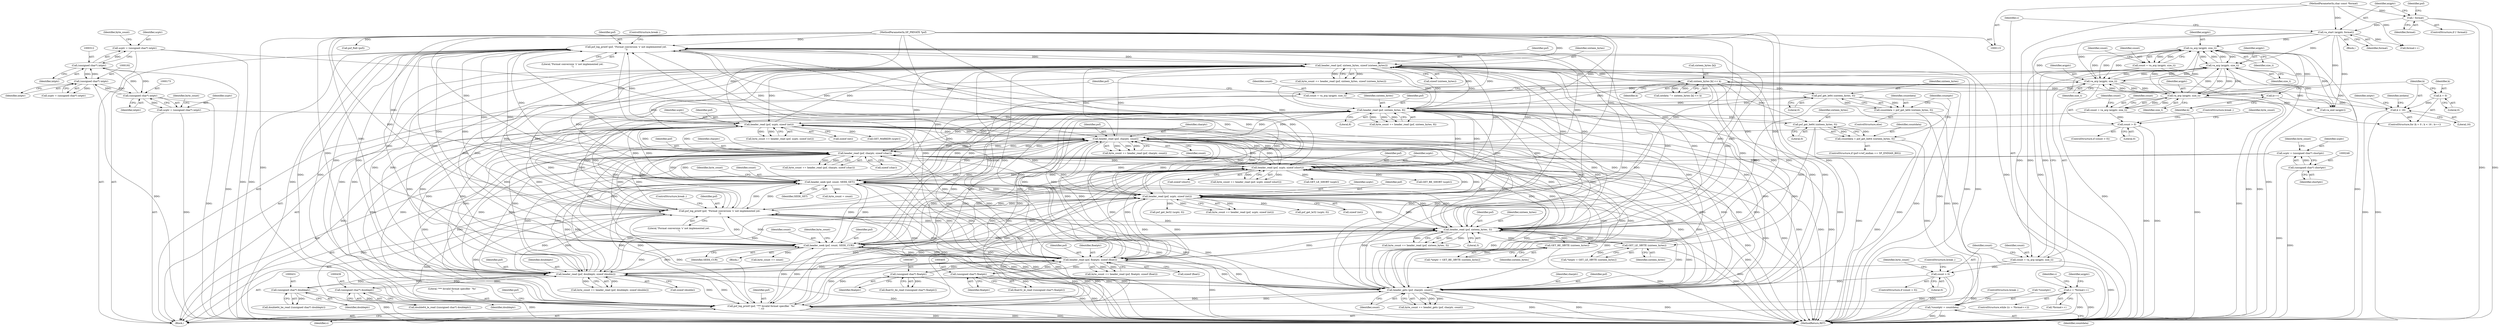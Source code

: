 digraph "0_libsndfile_708e996c87c5fae77b104ccfeb8f6db784c32074_16@pointer" {
"1000369" [label="(Call,*countptr = countdata)"];
"1000364" [label="(Call,countdata = psf_get_le64 (sixteen_bytes, 0))"];
"1000366" [label="(Call,psf_get_le64 (sixteen_bytes, 0))"];
"1000217" [label="(Call,sixteen_bytes [k] << k)"];
"1000196" [label="(Call,header_read (psf, sixteen_bytes, sizeof (sixteen_bytes)))"];
"1000177" [label="(Call,header_read (psf, ucptr, sizeof (int)))"];
"1000348" [label="(Call,header_read (psf, sixteen_bytes, 8))"];
"1000459" [label="(Call,header_read (psf, charptr, count))"];
"1000482" [label="(Call,psf_log_printf (psf, \"Format conversion 'z' not implemented yet.\n\"))"];
"1000492" [label="(Call,header_seek (psf, count, SEEK_SET))"];
"1000518" [label="(Call,psf_log_printf (psf, \"*** Invalid format specifier `%c'\n\", c))"];
"1000476" [label="(Call,header_gets (psf, charptr, count))"];
"1000415" [label="(Call,header_read (psf, doubleptr, sizeof (double)))"];
"1000381" [label="(Call,header_read (psf, floatptr, sizeof (float)))"];
"1000509" [label="(Call,header_seek (psf, count, SEEK_CUR))"];
"1000282" [label="(Call,header_read (psf, sixteen_bytes, 3))"];
"1000443" [label="(Call,psf_log_printf (psf, \"Format conversion 's' not implemented yet.\n\"))"];
"1000316" [label="(Call,header_read (psf, ucptr, sizeof (int)))"];
"1000252" [label="(Call,header_read (psf, ucptr, sizeof (short)))"];
"1000234" [label="(Call,header_read (psf, charptr, sizeof (char)))"];
"1000116" [label="(MethodParameterIn,SF_PRIVATE *psf)"];
"1000245" [label="(Call,ucptr = (unsigned char*) shortptr)"];
"1000247" [label="(Call,(unsigned char*) shortptr)"];
"1000309" [label="(Call,ucptr = (unsigned char*) intptr)"];
"1000311" [label="(Call,(unsigned char*) intptr)"];
"1000191" [label="(Call,(unsigned char*) intptr)"];
"1000172" [label="(Call,(unsigned char*) intptr)"];
"1000360" [label="(Call,psf_get_be64 (sixteen_bytes, 0))"];
"1000295" [label="(Call,GET_BE_3BYTE (sixteen_bytes))"];
"1000301" [label="(Call,GET_LE_3BYTE (sixteen_bytes))"];
"1000501" [label="(Call,count = va_arg (argptr, size_t))"];
"1000503" [label="(Call,va_arg (argptr, size_t))"];
"1000467" [label="(Call,va_arg (argptr, size_t))"];
"1000489" [label="(Call,va_arg (argptr, size_t))"];
"1000142" [label="(Call,va_start (argptr, format))"];
"1000137" [label="(Call,! format)"];
"1000117" [label="(MethodParameterIn,char const *format)"];
"1000450" [label="(Call,va_arg (argptr, size_t))"];
"1000396" [label="(Call,(unsigned char*) floatptr)"];
"1000404" [label="(Call,(unsigned char*) floatptr)"];
"1000438" [label="(Call,(unsigned char*) doubleptr)"];
"1000430" [label="(Call,(unsigned char*) doubleptr)"];
"1000471" [label="(Call,count > 0)"];
"1000465" [label="(Call,count = va_arg (argptr, size_t))"];
"1000146" [label="(Call,c = *format++)"];
"1000487" [label="(Call,count = va_arg (argptr, size_t))"];
"1000454" [label="(Call,count > 0)"];
"1000448" [label="(Call,count = va_arg (argptr, size_t))"];
"1000170" [label="(Call,ucptr = (unsigned char*) intptr)"];
"1000210" [label="(Call,k < 16)"];
"1000213" [label="(Call,k++)"];
"1000207" [label="(Call,k = 0)"];
"1000358" [label="(Call,countdata = psf_get_be64 (sixteen_bytes, 0))"];
"1000283" [label="(Identifier,psf)"];
"1000224" [label="(Identifier,intptr)"];
"1000465" [label="(Call,count = va_arg (argptr, size_t))"];
"1000177" [label="(Call,header_read (psf, ucptr, sizeof (int)))"];
"1000438" [label="(Call,(unsigned char*) doubleptr)"];
"1000359" [label="(Identifier,countdata)"];
"1000491" [label="(Identifier,size_t)"];
"1000443" [label="(Call,psf_log_printf (psf, \"Format conversion 's' not implemented yet.\n\"))"];
"1000137" [label="(Call,! format)"];
"1000507" [label="(Identifier,count)"];
"1000252" [label="(Call,header_read (psf, ucptr, sizeof (short)))"];
"1000367" [label="(Identifier,sixteen_bytes)"];
"1000118" [label="(Block,)"];
"1000416" [label="(Identifier,psf)"];
"1000463" [label="(ControlStructure,break ;)"];
"1000492" [label="(Call,header_seek (psf, count, SEEK_SET))"];
"1000406" [label="(Identifier,floatptr)"];
"1000458" [label="(Identifier,byte_count)"];
"1000484" [label="(Literal,\"Format conversion 'z' not implemented yet.\n\")"];
"1000503" [label="(Call,va_arg (argptr, size_t))"];
"1000417" [label="(Identifier,doubleptr)"];
"1000250" [label="(Call,byte_count += header_read (psf, ucptr, sizeof (short)))"];
"1000369" [label="(Call,*countptr = countdata)"];
"1000272" [label="(Call,GET_LE_SHORT (ucptr))"];
"1000510" [label="(Identifier,psf)"];
"1000364" [label="(Call,countdata = psf_get_le64 (sixteen_bytes, 0))"];
"1000472" [label="(Identifier,count)"];
"1000302" [label="(Identifier,sixteen_bytes)"];
"1000213" [label="(Call,k++)"];
"1000301" [label="(Call,GET_LE_3BYTE (sixteen_bytes))"];
"1000432" [label="(Identifier,doubleptr)"];
"1000473" [label="(Literal,0)"];
"1000519" [label="(Identifier,psf)"];
"1000371" [label="(Identifier,countptr)"];
"1000175" [label="(Call,byte_count += header_read (psf, ucptr, sizeof (int)))"];
"1000497" [label="(Identifier,byte_count)"];
"1000362" [label="(Literal,0)"];
"1000180" [label="(Call,sizeof (int))"];
"1000298" [label="(Call,*intptr = GET_LE_3BYTE (sixteen_bytes))"];
"1000450" [label="(Call,va_arg (argptr, size_t))"];
"1000456" [label="(Literal,0)"];
"1000470" [label="(ControlStructure,if (count > 0))"];
"1000172" [label="(Call,(unsigned char*) intptr)"];
"1000246" [label="(Identifier,ucptr)"];
"1000179" [label="(Identifier,ucptr)"];
"1000404" [label="(Call,(unsigned char*) floatptr)"];
"1000316" [label="(Call,header_read (psf, ucptr, sizeof (int)))"];
"1000185" [label="(Call,GET_MARKER (ucptr))"];
"1000199" [label="(Call,sizeof (sixteen_bytes))"];
"1000460" [label="(Identifier,psf)"];
"1000209" [label="(Literal,0)"];
"1000116" [label="(MethodParameterIn,SF_PRIVATE *psf)"];
"1000520" [label="(Literal,\"*** Invalid format specifier `%c'\n\")"];
"1000330" [label="(Call,psf_get_be32 (ucptr, 0))"];
"1000361" [label="(Identifier,sixteen_bytes)"];
"1000496" [label="(Call,byte_count = count)"];
"1000194" [label="(Call,byte_count += header_read (psf, sixteen_bytes, sizeof (sixteen_bytes)))"];
"1000366" [label="(Call,psf_get_le64 (sixteen_bytes, 0))"];
"1000524" [label="(Identifier,psf)"];
"1000480" [label="(ControlStructure,break ;)"];
"1000253" [label="(Identifier,psf)"];
"1000513" [label="(Call,byte_count += count)"];
"1000381" [label="(Call,header_read (psf, floatptr, sizeof (float)))"];
"1000212" [label="(Literal,16)"];
"1000429" [label="(Call,double64_be_read ((unsigned char*) doubleptr))"];
"1000198" [label="(Identifier,sixteen_bytes)"];
"1000140" [label="(Call,psf_ftell (psf))"];
"1000191" [label="(Call,(unsigned char*) intptr)"];
"1000505" [label="(Identifier,size_t)"];
"1000418" [label="(Call,sizeof (double))"];
"1000217" [label="(Call,sixteen_bytes [k] << k)"];
"1000485" [label="(ControlStructure,break ;)"];
"1000138" [label="(Identifier,format)"];
"1000415" [label="(Call,header_read (psf, doubleptr, sizeof (double)))"];
"1000144" [label="(Identifier,format)"];
"1000117" [label="(MethodParameterIn,char const *format)"];
"1000189" [label="(Call,ucptr = (unsigned char*) intptr)"];
"1000382" [label="(Identifier,psf)"];
"1000384" [label="(Call,sizeof (float))"];
"1000235" [label="(Identifier,psf)"];
"1000284" [label="(Identifier,sixteen_bytes)"];
"1000446" [label="(ControlStructure,break ;)"];
"1000245" [label="(Call,ucptr = (unsigned char*) shortptr)"];
"1000282" [label="(Call,header_read (psf, sixteen_bytes, 3))"];
"1000437" [label="(Call,double64_le_read ((unsigned char*) doubleptr))"];
"1000352" [label="(ControlStructure,if (psf->rwf_endian == SF_ENDIAN_BIG))"];
"1000148" [label="(Call,*format++)"];
"1000153" [label="(Identifier,c)"];
"1000350" [label="(Identifier,sixteen_bytes)"];
"1000232" [label="(Call,byte_count += header_read (psf, charptr, sizeof (char)))"];
"1000154" [label="(Block,)"];
"1000511" [label="(Identifier,count)"];
"1000396" [label="(Call,(unsigned char*) floatptr)"];
"1000448" [label="(Call,count = va_arg (argptr, size_t))"];
"1000216" [label="(Identifier,intdata)"];
"1000474" [label="(Call,byte_count += header_gets (psf, charptr, count))"];
"1000444" [label="(Identifier,psf)"];
"1000451" [label="(Identifier,argptr)"];
"1000379" [label="(Call,byte_count += header_read (psf, floatptr, sizeof (float)))"];
"1000459" [label="(Call,header_read (psf, charptr, count))"];
"1000493" [label="(Identifier,psf)"];
"1000143" [label="(Identifier,argptr)"];
"1000532" [label="(MethodReturn,RET)"];
"1000452" [label="(Identifier,size_t)"];
"1000440" [label="(Identifier,doubleptr)"];
"1000254" [label="(Identifier,ucptr)"];
"1000488" [label="(Identifier,count)"];
"1000455" [label="(Identifier,count)"];
"1000461" [label="(Identifier,charptr)"];
"1000476" [label="(Call,header_gets (psf, charptr, count))"];
"1000285" [label="(Literal,3)"];
"1000141" [label="(Identifier,psf)"];
"1000309" [label="(Call,ucptr = (unsigned char*) intptr)"];
"1000383" [label="(Identifier,floatptr)"];
"1000314" [label="(Call,byte_count += header_read (psf, ucptr, sizeof (int)))"];
"1000337" [label="(Call,psf_get_le32 (ucptr, 0))"];
"1000521" [label="(Identifier,c)"];
"1000292" [label="(Call,*intptr = GET_BE_3BYTE (sixteen_bytes))"];
"1000142" [label="(Call,va_start (argptr, format))"];
"1000266" [label="(Call,GET_BE_SHORT (ucptr))"];
"1000315" [label="(Identifier,byte_count)"];
"1000489" [label="(Call,va_arg (argptr, size_t))"];
"1000234" [label="(Call,header_read (psf, charptr, sizeof (char)))"];
"1000211" [label="(Identifier,k)"];
"1000197" [label="(Identifier,psf)"];
"1000475" [label="(Identifier,byte_count)"];
"1000468" [label="(Identifier,argptr)"];
"1000363" [label="(ControlStructure,else)"];
"1000318" [label="(Identifier,ucptr)"];
"1000176" [label="(Identifier,byte_count)"];
"1000478" [label="(Identifier,charptr)"];
"1000170" [label="(Call,ucptr = (unsigned char*) intptr)"];
"1000146" [label="(Call,c = *format++)"];
"1000351" [label="(Literal,8)"];
"1000494" [label="(Identifier,count)"];
"1000490" [label="(Identifier,argptr)"];
"1000483" [label="(Identifier,psf)"];
"1000518" [label="(Call,psf_log_printf (psf, \"*** Invalid format specifier `%c'\n\", c))"];
"1000196" [label="(Call,header_read (psf, sixteen_bytes, sizeof (sixteen_bytes)))"];
"1000346" [label="(Call,byte_count += header_read (psf, sixteen_bytes, 8))"];
"1000502" [label="(Identifier,count)"];
"1000349" [label="(Identifier,psf)"];
"1000479" [label="(Identifier,count)"];
"1000149" [label="(Call,format++)"];
"1000445" [label="(Literal,\"Format conversion 's' not implemented yet.\n\")"];
"1000365" [label="(Identifier,countdata)"];
"1000467" [label="(Call,va_arg (argptr, size_t))"];
"1000495" [label="(Identifier,SEEK_SET)"];
"1000147" [label="(Identifier,c)"];
"1000471" [label="(Call,count > 0)"];
"1000193" [label="(Identifier,intptr)"];
"1000449" [label="(Identifier,count)"];
"1000512" [label="(Identifier,SEEK_CUR)"];
"1000207" [label="(Call,k = 0)"];
"1000255" [label="(Call,sizeof (short))"];
"1000529" [label="(Identifier,argptr)"];
"1000477" [label="(Identifier,psf)"];
"1000280" [label="(Call,byte_count += header_read (psf, sixteen_bytes, 3))"];
"1000348" [label="(Call,header_read (psf, sixteen_bytes, 8))"];
"1000372" [label="(Identifier,countdata)"];
"1000454" [label="(Call,count > 0)"];
"1000218" [label="(Call,sixteen_bytes [k])"];
"1000313" [label="(Identifier,intptr)"];
"1000469" [label="(Identifier,size_t)"];
"1000210" [label="(Call,k < 16)"];
"1000368" [label="(Literal,0)"];
"1000509" [label="(Call,header_seek (psf, count, SEEK_CUR))"];
"1000295" [label="(Call,GET_BE_3BYTE (sixteen_bytes))"];
"1000296" [label="(Identifier,sixteen_bytes)"];
"1000247" [label="(Call,(unsigned char*) shortptr)"];
"1000174" [label="(Identifier,intptr)"];
"1000514" [label="(Identifier,byte_count)"];
"1000508" [label="(Block,)"];
"1000251" [label="(Identifier,byte_count)"];
"1000453" [label="(ControlStructure,if (count > 0))"];
"1000145" [label="(ControlStructure,while ((c = *format++)))"];
"1000171" [label="(Identifier,ucptr)"];
"1000311" [label="(Call,(unsigned char*) intptr)"];
"1000395" [label="(Call,float32_be_read ((unsigned char*) floatptr))"];
"1000214" [label="(Identifier,k)"];
"1000178" [label="(Identifier,psf)"];
"1000457" [label="(Call,byte_count += header_read (psf, charptr, count))"];
"1000236" [label="(Identifier,charptr)"];
"1000501" [label="(Call,count = va_arg (argptr, size_t))"];
"1000487" [label="(Call,count = va_arg (argptr, size_t))"];
"1000249" [label="(Identifier,shortptr)"];
"1000466" [label="(Identifier,count)"];
"1000370" [label="(Call,*countptr)"];
"1000413" [label="(Call,byte_count += header_read (psf, doubleptr, sizeof (double)))"];
"1000528" [label="(Call,va_end (argptr))"];
"1000358" [label="(Call,countdata = psf_get_be64 (sixteen_bytes, 0))"];
"1000221" [label="(Identifier,k)"];
"1000373" [label="(ControlStructure,break ;)"];
"1000215" [label="(Call,intdata ^= sixteen_bytes [k] << k)"];
"1000237" [label="(Call,sizeof (char))"];
"1000206" [label="(ControlStructure,for (k = 0 ; k < 16 ; k++))"];
"1000319" [label="(Call,sizeof (int))"];
"1000482" [label="(Call,psf_log_printf (psf, \"Format conversion 'z' not implemented yet.\n\"))"];
"1000430" [label="(Call,(unsigned char*) doubleptr)"];
"1000504" [label="(Identifier,argptr)"];
"1000398" [label="(Identifier,floatptr)"];
"1000360" [label="(Call,psf_get_be64 (sixteen_bytes, 0))"];
"1000317" [label="(Identifier,psf)"];
"1000208" [label="(Identifier,k)"];
"1000462" [label="(Identifier,count)"];
"1000403" [label="(Call,float32_le_read ((unsigned char*) floatptr))"];
"1000310" [label="(Identifier,ucptr)"];
"1000136" [label="(ControlStructure,if (! format))"];
"1000369" -> "1000154"  [label="AST: "];
"1000369" -> "1000372"  [label="CFG: "];
"1000370" -> "1000369"  [label="AST: "];
"1000372" -> "1000369"  [label="AST: "];
"1000373" -> "1000369"  [label="CFG: "];
"1000369" -> "1000532"  [label="DDG: "];
"1000369" -> "1000532"  [label="DDG: "];
"1000364" -> "1000369"  [label="DDG: "];
"1000358" -> "1000369"  [label="DDG: "];
"1000364" -> "1000363"  [label="AST: "];
"1000364" -> "1000366"  [label="CFG: "];
"1000365" -> "1000364"  [label="AST: "];
"1000366" -> "1000364"  [label="AST: "];
"1000371" -> "1000364"  [label="CFG: "];
"1000364" -> "1000532"  [label="DDG: "];
"1000366" -> "1000364"  [label="DDG: "];
"1000366" -> "1000364"  [label="DDG: "];
"1000366" -> "1000368"  [label="CFG: "];
"1000367" -> "1000366"  [label="AST: "];
"1000368" -> "1000366"  [label="AST: "];
"1000366" -> "1000532"  [label="DDG: "];
"1000366" -> "1000282"  [label="DDG: "];
"1000366" -> "1000348"  [label="DDG: "];
"1000217" -> "1000366"  [label="DDG: "];
"1000348" -> "1000366"  [label="DDG: "];
"1000217" -> "1000215"  [label="AST: "];
"1000217" -> "1000221"  [label="CFG: "];
"1000218" -> "1000217"  [label="AST: "];
"1000221" -> "1000217"  [label="AST: "];
"1000215" -> "1000217"  [label="CFG: "];
"1000217" -> "1000532"  [label="DDG: "];
"1000217" -> "1000196"  [label="DDG: "];
"1000217" -> "1000213"  [label="DDG: "];
"1000217" -> "1000215"  [label="DDG: "];
"1000217" -> "1000215"  [label="DDG: "];
"1000196" -> "1000217"  [label="DDG: "];
"1000210" -> "1000217"  [label="DDG: "];
"1000217" -> "1000282"  [label="DDG: "];
"1000217" -> "1000295"  [label="DDG: "];
"1000217" -> "1000301"  [label="DDG: "];
"1000217" -> "1000348"  [label="DDG: "];
"1000217" -> "1000360"  [label="DDG: "];
"1000196" -> "1000194"  [label="AST: "];
"1000196" -> "1000199"  [label="CFG: "];
"1000197" -> "1000196"  [label="AST: "];
"1000198" -> "1000196"  [label="AST: "];
"1000199" -> "1000196"  [label="AST: "];
"1000194" -> "1000196"  [label="CFG: "];
"1000196" -> "1000532"  [label="DDG: "];
"1000196" -> "1000532"  [label="DDG: "];
"1000196" -> "1000177"  [label="DDG: "];
"1000196" -> "1000194"  [label="DDG: "];
"1000196" -> "1000194"  [label="DDG: "];
"1000177" -> "1000196"  [label="DDG: "];
"1000348" -> "1000196"  [label="DDG: "];
"1000459" -> "1000196"  [label="DDG: "];
"1000482" -> "1000196"  [label="DDG: "];
"1000492" -> "1000196"  [label="DDG: "];
"1000518" -> "1000196"  [label="DDG: "];
"1000476" -> "1000196"  [label="DDG: "];
"1000415" -> "1000196"  [label="DDG: "];
"1000381" -> "1000196"  [label="DDG: "];
"1000509" -> "1000196"  [label="DDG: "];
"1000282" -> "1000196"  [label="DDG: "];
"1000443" -> "1000196"  [label="DDG: "];
"1000316" -> "1000196"  [label="DDG: "];
"1000252" -> "1000196"  [label="DDG: "];
"1000234" -> "1000196"  [label="DDG: "];
"1000116" -> "1000196"  [label="DDG: "];
"1000196" -> "1000234"  [label="DDG: "];
"1000196" -> "1000252"  [label="DDG: "];
"1000196" -> "1000282"  [label="DDG: "];
"1000196" -> "1000282"  [label="DDG: "];
"1000196" -> "1000316"  [label="DDG: "];
"1000196" -> "1000348"  [label="DDG: "];
"1000196" -> "1000348"  [label="DDG: "];
"1000196" -> "1000381"  [label="DDG: "];
"1000196" -> "1000415"  [label="DDG: "];
"1000196" -> "1000443"  [label="DDG: "];
"1000196" -> "1000459"  [label="DDG: "];
"1000196" -> "1000476"  [label="DDG: "];
"1000196" -> "1000482"  [label="DDG: "];
"1000196" -> "1000492"  [label="DDG: "];
"1000196" -> "1000509"  [label="DDG: "];
"1000196" -> "1000518"  [label="DDG: "];
"1000177" -> "1000175"  [label="AST: "];
"1000177" -> "1000180"  [label="CFG: "];
"1000178" -> "1000177"  [label="AST: "];
"1000179" -> "1000177"  [label="AST: "];
"1000180" -> "1000177"  [label="AST: "];
"1000175" -> "1000177"  [label="CFG: "];
"1000177" -> "1000532"  [label="DDG: "];
"1000177" -> "1000175"  [label="DDG: "];
"1000177" -> "1000175"  [label="DDG: "];
"1000348" -> "1000177"  [label="DDG: "];
"1000459" -> "1000177"  [label="DDG: "];
"1000482" -> "1000177"  [label="DDG: "];
"1000492" -> "1000177"  [label="DDG: "];
"1000518" -> "1000177"  [label="DDG: "];
"1000476" -> "1000177"  [label="DDG: "];
"1000415" -> "1000177"  [label="DDG: "];
"1000381" -> "1000177"  [label="DDG: "];
"1000509" -> "1000177"  [label="DDG: "];
"1000282" -> "1000177"  [label="DDG: "];
"1000443" -> "1000177"  [label="DDG: "];
"1000316" -> "1000177"  [label="DDG: "];
"1000252" -> "1000177"  [label="DDG: "];
"1000234" -> "1000177"  [label="DDG: "];
"1000116" -> "1000177"  [label="DDG: "];
"1000170" -> "1000177"  [label="DDG: "];
"1000177" -> "1000185"  [label="DDG: "];
"1000177" -> "1000234"  [label="DDG: "];
"1000177" -> "1000252"  [label="DDG: "];
"1000177" -> "1000282"  [label="DDG: "];
"1000177" -> "1000316"  [label="DDG: "];
"1000177" -> "1000348"  [label="DDG: "];
"1000177" -> "1000381"  [label="DDG: "];
"1000177" -> "1000415"  [label="DDG: "];
"1000177" -> "1000443"  [label="DDG: "];
"1000177" -> "1000459"  [label="DDG: "];
"1000177" -> "1000476"  [label="DDG: "];
"1000177" -> "1000482"  [label="DDG: "];
"1000177" -> "1000492"  [label="DDG: "];
"1000177" -> "1000509"  [label="DDG: "];
"1000177" -> "1000518"  [label="DDG: "];
"1000348" -> "1000346"  [label="AST: "];
"1000348" -> "1000351"  [label="CFG: "];
"1000349" -> "1000348"  [label="AST: "];
"1000350" -> "1000348"  [label="AST: "];
"1000351" -> "1000348"  [label="AST: "];
"1000346" -> "1000348"  [label="CFG: "];
"1000348" -> "1000532"  [label="DDG: "];
"1000348" -> "1000234"  [label="DDG: "];
"1000348" -> "1000252"  [label="DDG: "];
"1000348" -> "1000282"  [label="DDG: "];
"1000348" -> "1000316"  [label="DDG: "];
"1000348" -> "1000346"  [label="DDG: "];
"1000348" -> "1000346"  [label="DDG: "];
"1000348" -> "1000346"  [label="DDG: "];
"1000459" -> "1000348"  [label="DDG: "];
"1000482" -> "1000348"  [label="DDG: "];
"1000492" -> "1000348"  [label="DDG: "];
"1000518" -> "1000348"  [label="DDG: "];
"1000476" -> "1000348"  [label="DDG: "];
"1000415" -> "1000348"  [label="DDG: "];
"1000381" -> "1000348"  [label="DDG: "];
"1000509" -> "1000348"  [label="DDG: "];
"1000282" -> "1000348"  [label="DDG: "];
"1000443" -> "1000348"  [label="DDG: "];
"1000316" -> "1000348"  [label="DDG: "];
"1000252" -> "1000348"  [label="DDG: "];
"1000234" -> "1000348"  [label="DDG: "];
"1000116" -> "1000348"  [label="DDG: "];
"1000360" -> "1000348"  [label="DDG: "];
"1000295" -> "1000348"  [label="DDG: "];
"1000301" -> "1000348"  [label="DDG: "];
"1000348" -> "1000360"  [label="DDG: "];
"1000348" -> "1000381"  [label="DDG: "];
"1000348" -> "1000415"  [label="DDG: "];
"1000348" -> "1000443"  [label="DDG: "];
"1000348" -> "1000459"  [label="DDG: "];
"1000348" -> "1000476"  [label="DDG: "];
"1000348" -> "1000482"  [label="DDG: "];
"1000348" -> "1000492"  [label="DDG: "];
"1000348" -> "1000509"  [label="DDG: "];
"1000348" -> "1000518"  [label="DDG: "];
"1000459" -> "1000457"  [label="AST: "];
"1000459" -> "1000462"  [label="CFG: "];
"1000460" -> "1000459"  [label="AST: "];
"1000461" -> "1000459"  [label="AST: "];
"1000462" -> "1000459"  [label="AST: "];
"1000457" -> "1000459"  [label="CFG: "];
"1000459" -> "1000532"  [label="DDG: "];
"1000459" -> "1000532"  [label="DDG: "];
"1000459" -> "1000532"  [label="DDG: "];
"1000459" -> "1000234"  [label="DDG: "];
"1000459" -> "1000234"  [label="DDG: "];
"1000459" -> "1000252"  [label="DDG: "];
"1000459" -> "1000282"  [label="DDG: "];
"1000459" -> "1000316"  [label="DDG: "];
"1000459" -> "1000381"  [label="DDG: "];
"1000459" -> "1000415"  [label="DDG: "];
"1000459" -> "1000443"  [label="DDG: "];
"1000459" -> "1000457"  [label="DDG: "];
"1000459" -> "1000457"  [label="DDG: "];
"1000459" -> "1000457"  [label="DDG: "];
"1000482" -> "1000459"  [label="DDG: "];
"1000492" -> "1000459"  [label="DDG: "];
"1000518" -> "1000459"  [label="DDG: "];
"1000476" -> "1000459"  [label="DDG: "];
"1000476" -> "1000459"  [label="DDG: "];
"1000415" -> "1000459"  [label="DDG: "];
"1000381" -> "1000459"  [label="DDG: "];
"1000509" -> "1000459"  [label="DDG: "];
"1000282" -> "1000459"  [label="DDG: "];
"1000443" -> "1000459"  [label="DDG: "];
"1000316" -> "1000459"  [label="DDG: "];
"1000252" -> "1000459"  [label="DDG: "];
"1000234" -> "1000459"  [label="DDG: "];
"1000234" -> "1000459"  [label="DDG: "];
"1000116" -> "1000459"  [label="DDG: "];
"1000454" -> "1000459"  [label="DDG: "];
"1000459" -> "1000476"  [label="DDG: "];
"1000459" -> "1000476"  [label="DDG: "];
"1000459" -> "1000482"  [label="DDG: "];
"1000459" -> "1000492"  [label="DDG: "];
"1000459" -> "1000509"  [label="DDG: "];
"1000459" -> "1000518"  [label="DDG: "];
"1000482" -> "1000154"  [label="AST: "];
"1000482" -> "1000484"  [label="CFG: "];
"1000483" -> "1000482"  [label="AST: "];
"1000484" -> "1000482"  [label="AST: "];
"1000485" -> "1000482"  [label="CFG: "];
"1000482" -> "1000532"  [label="DDG: "];
"1000482" -> "1000532"  [label="DDG: "];
"1000482" -> "1000234"  [label="DDG: "];
"1000482" -> "1000252"  [label="DDG: "];
"1000482" -> "1000282"  [label="DDG: "];
"1000482" -> "1000316"  [label="DDG: "];
"1000482" -> "1000381"  [label="DDG: "];
"1000482" -> "1000415"  [label="DDG: "];
"1000482" -> "1000443"  [label="DDG: "];
"1000482" -> "1000476"  [label="DDG: "];
"1000492" -> "1000482"  [label="DDG: "];
"1000518" -> "1000482"  [label="DDG: "];
"1000476" -> "1000482"  [label="DDG: "];
"1000415" -> "1000482"  [label="DDG: "];
"1000381" -> "1000482"  [label="DDG: "];
"1000509" -> "1000482"  [label="DDG: "];
"1000282" -> "1000482"  [label="DDG: "];
"1000443" -> "1000482"  [label="DDG: "];
"1000316" -> "1000482"  [label="DDG: "];
"1000252" -> "1000482"  [label="DDG: "];
"1000234" -> "1000482"  [label="DDG: "];
"1000116" -> "1000482"  [label="DDG: "];
"1000482" -> "1000492"  [label="DDG: "];
"1000482" -> "1000509"  [label="DDG: "];
"1000482" -> "1000518"  [label="DDG: "];
"1000492" -> "1000154"  [label="AST: "];
"1000492" -> "1000495"  [label="CFG: "];
"1000493" -> "1000492"  [label="AST: "];
"1000494" -> "1000492"  [label="AST: "];
"1000495" -> "1000492"  [label="AST: "];
"1000497" -> "1000492"  [label="CFG: "];
"1000492" -> "1000532"  [label="DDG: "];
"1000492" -> "1000532"  [label="DDG: "];
"1000492" -> "1000532"  [label="DDG: "];
"1000492" -> "1000234"  [label="DDG: "];
"1000492" -> "1000252"  [label="DDG: "];
"1000492" -> "1000282"  [label="DDG: "];
"1000492" -> "1000316"  [label="DDG: "];
"1000492" -> "1000381"  [label="DDG: "];
"1000492" -> "1000415"  [label="DDG: "];
"1000492" -> "1000443"  [label="DDG: "];
"1000492" -> "1000476"  [label="DDG: "];
"1000518" -> "1000492"  [label="DDG: "];
"1000476" -> "1000492"  [label="DDG: "];
"1000415" -> "1000492"  [label="DDG: "];
"1000381" -> "1000492"  [label="DDG: "];
"1000509" -> "1000492"  [label="DDG: "];
"1000282" -> "1000492"  [label="DDG: "];
"1000443" -> "1000492"  [label="DDG: "];
"1000316" -> "1000492"  [label="DDG: "];
"1000252" -> "1000492"  [label="DDG: "];
"1000234" -> "1000492"  [label="DDG: "];
"1000116" -> "1000492"  [label="DDG: "];
"1000487" -> "1000492"  [label="DDG: "];
"1000492" -> "1000496"  [label="DDG: "];
"1000492" -> "1000509"  [label="DDG: "];
"1000492" -> "1000518"  [label="DDG: "];
"1000518" -> "1000154"  [label="AST: "];
"1000518" -> "1000521"  [label="CFG: "];
"1000519" -> "1000518"  [label="AST: "];
"1000520" -> "1000518"  [label="AST: "];
"1000521" -> "1000518"  [label="AST: "];
"1000524" -> "1000518"  [label="CFG: "];
"1000518" -> "1000532"  [label="DDG: "];
"1000518" -> "1000532"  [label="DDG: "];
"1000518" -> "1000532"  [label="DDG: "];
"1000518" -> "1000234"  [label="DDG: "];
"1000518" -> "1000252"  [label="DDG: "];
"1000518" -> "1000282"  [label="DDG: "];
"1000518" -> "1000316"  [label="DDG: "];
"1000518" -> "1000381"  [label="DDG: "];
"1000518" -> "1000415"  [label="DDG: "];
"1000518" -> "1000443"  [label="DDG: "];
"1000518" -> "1000476"  [label="DDG: "];
"1000518" -> "1000509"  [label="DDG: "];
"1000476" -> "1000518"  [label="DDG: "];
"1000415" -> "1000518"  [label="DDG: "];
"1000381" -> "1000518"  [label="DDG: "];
"1000509" -> "1000518"  [label="DDG: "];
"1000282" -> "1000518"  [label="DDG: "];
"1000443" -> "1000518"  [label="DDG: "];
"1000316" -> "1000518"  [label="DDG: "];
"1000252" -> "1000518"  [label="DDG: "];
"1000234" -> "1000518"  [label="DDG: "];
"1000116" -> "1000518"  [label="DDG: "];
"1000146" -> "1000518"  [label="DDG: "];
"1000476" -> "1000474"  [label="AST: "];
"1000476" -> "1000479"  [label="CFG: "];
"1000477" -> "1000476"  [label="AST: "];
"1000478" -> "1000476"  [label="AST: "];
"1000479" -> "1000476"  [label="AST: "];
"1000474" -> "1000476"  [label="CFG: "];
"1000476" -> "1000532"  [label="DDG: "];
"1000476" -> "1000532"  [label="DDG: "];
"1000476" -> "1000532"  [label="DDG: "];
"1000476" -> "1000234"  [label="DDG: "];
"1000476" -> "1000234"  [label="DDG: "];
"1000476" -> "1000252"  [label="DDG: "];
"1000476" -> "1000282"  [label="DDG: "];
"1000476" -> "1000316"  [label="DDG: "];
"1000476" -> "1000381"  [label="DDG: "];
"1000476" -> "1000415"  [label="DDG: "];
"1000476" -> "1000443"  [label="DDG: "];
"1000476" -> "1000474"  [label="DDG: "];
"1000476" -> "1000474"  [label="DDG: "];
"1000476" -> "1000474"  [label="DDG: "];
"1000415" -> "1000476"  [label="DDG: "];
"1000381" -> "1000476"  [label="DDG: "];
"1000509" -> "1000476"  [label="DDG: "];
"1000282" -> "1000476"  [label="DDG: "];
"1000443" -> "1000476"  [label="DDG: "];
"1000316" -> "1000476"  [label="DDG: "];
"1000252" -> "1000476"  [label="DDG: "];
"1000234" -> "1000476"  [label="DDG: "];
"1000234" -> "1000476"  [label="DDG: "];
"1000116" -> "1000476"  [label="DDG: "];
"1000471" -> "1000476"  [label="DDG: "];
"1000476" -> "1000509"  [label="DDG: "];
"1000415" -> "1000413"  [label="AST: "];
"1000415" -> "1000418"  [label="CFG: "];
"1000416" -> "1000415"  [label="AST: "];
"1000417" -> "1000415"  [label="AST: "];
"1000418" -> "1000415"  [label="AST: "];
"1000413" -> "1000415"  [label="CFG: "];
"1000415" -> "1000532"  [label="DDG: "];
"1000415" -> "1000234"  [label="DDG: "];
"1000415" -> "1000252"  [label="DDG: "];
"1000415" -> "1000282"  [label="DDG: "];
"1000415" -> "1000316"  [label="DDG: "];
"1000415" -> "1000381"  [label="DDG: "];
"1000415" -> "1000413"  [label="DDG: "];
"1000415" -> "1000413"  [label="DDG: "];
"1000381" -> "1000415"  [label="DDG: "];
"1000509" -> "1000415"  [label="DDG: "];
"1000282" -> "1000415"  [label="DDG: "];
"1000443" -> "1000415"  [label="DDG: "];
"1000316" -> "1000415"  [label="DDG: "];
"1000252" -> "1000415"  [label="DDG: "];
"1000234" -> "1000415"  [label="DDG: "];
"1000116" -> "1000415"  [label="DDG: "];
"1000438" -> "1000415"  [label="DDG: "];
"1000430" -> "1000415"  [label="DDG: "];
"1000415" -> "1000430"  [label="DDG: "];
"1000415" -> "1000438"  [label="DDG: "];
"1000415" -> "1000443"  [label="DDG: "];
"1000415" -> "1000509"  [label="DDG: "];
"1000381" -> "1000379"  [label="AST: "];
"1000381" -> "1000384"  [label="CFG: "];
"1000382" -> "1000381"  [label="AST: "];
"1000383" -> "1000381"  [label="AST: "];
"1000384" -> "1000381"  [label="AST: "];
"1000379" -> "1000381"  [label="CFG: "];
"1000381" -> "1000532"  [label="DDG: "];
"1000381" -> "1000234"  [label="DDG: "];
"1000381" -> "1000252"  [label="DDG: "];
"1000381" -> "1000282"  [label="DDG: "];
"1000381" -> "1000316"  [label="DDG: "];
"1000381" -> "1000379"  [label="DDG: "];
"1000381" -> "1000379"  [label="DDG: "];
"1000509" -> "1000381"  [label="DDG: "];
"1000282" -> "1000381"  [label="DDG: "];
"1000443" -> "1000381"  [label="DDG: "];
"1000316" -> "1000381"  [label="DDG: "];
"1000252" -> "1000381"  [label="DDG: "];
"1000234" -> "1000381"  [label="DDG: "];
"1000116" -> "1000381"  [label="DDG: "];
"1000396" -> "1000381"  [label="DDG: "];
"1000404" -> "1000381"  [label="DDG: "];
"1000381" -> "1000396"  [label="DDG: "];
"1000381" -> "1000404"  [label="DDG: "];
"1000381" -> "1000443"  [label="DDG: "];
"1000381" -> "1000509"  [label="DDG: "];
"1000509" -> "1000508"  [label="AST: "];
"1000509" -> "1000512"  [label="CFG: "];
"1000510" -> "1000509"  [label="AST: "];
"1000511" -> "1000509"  [label="AST: "];
"1000512" -> "1000509"  [label="AST: "];
"1000514" -> "1000509"  [label="CFG: "];
"1000509" -> "1000532"  [label="DDG: "];
"1000509" -> "1000532"  [label="DDG: "];
"1000509" -> "1000532"  [label="DDG: "];
"1000509" -> "1000234"  [label="DDG: "];
"1000509" -> "1000252"  [label="DDG: "];
"1000509" -> "1000282"  [label="DDG: "];
"1000509" -> "1000316"  [label="DDG: "];
"1000509" -> "1000443"  [label="DDG: "];
"1000282" -> "1000509"  [label="DDG: "];
"1000443" -> "1000509"  [label="DDG: "];
"1000316" -> "1000509"  [label="DDG: "];
"1000252" -> "1000509"  [label="DDG: "];
"1000234" -> "1000509"  [label="DDG: "];
"1000116" -> "1000509"  [label="DDG: "];
"1000501" -> "1000509"  [label="DDG: "];
"1000509" -> "1000513"  [label="DDG: "];
"1000282" -> "1000280"  [label="AST: "];
"1000282" -> "1000285"  [label="CFG: "];
"1000283" -> "1000282"  [label="AST: "];
"1000284" -> "1000282"  [label="AST: "];
"1000285" -> "1000282"  [label="AST: "];
"1000280" -> "1000282"  [label="CFG: "];
"1000282" -> "1000532"  [label="DDG: "];
"1000282" -> "1000234"  [label="DDG: "];
"1000282" -> "1000252"  [label="DDG: "];
"1000282" -> "1000280"  [label="DDG: "];
"1000282" -> "1000280"  [label="DDG: "];
"1000282" -> "1000280"  [label="DDG: "];
"1000443" -> "1000282"  [label="DDG: "];
"1000316" -> "1000282"  [label="DDG: "];
"1000252" -> "1000282"  [label="DDG: "];
"1000234" -> "1000282"  [label="DDG: "];
"1000116" -> "1000282"  [label="DDG: "];
"1000360" -> "1000282"  [label="DDG: "];
"1000295" -> "1000282"  [label="DDG: "];
"1000301" -> "1000282"  [label="DDG: "];
"1000282" -> "1000295"  [label="DDG: "];
"1000282" -> "1000301"  [label="DDG: "];
"1000282" -> "1000316"  [label="DDG: "];
"1000282" -> "1000443"  [label="DDG: "];
"1000443" -> "1000154"  [label="AST: "];
"1000443" -> "1000445"  [label="CFG: "];
"1000444" -> "1000443"  [label="AST: "];
"1000445" -> "1000443"  [label="AST: "];
"1000446" -> "1000443"  [label="CFG: "];
"1000443" -> "1000532"  [label="DDG: "];
"1000443" -> "1000532"  [label="DDG: "];
"1000443" -> "1000234"  [label="DDG: "];
"1000443" -> "1000252"  [label="DDG: "];
"1000443" -> "1000316"  [label="DDG: "];
"1000316" -> "1000443"  [label="DDG: "];
"1000252" -> "1000443"  [label="DDG: "];
"1000234" -> "1000443"  [label="DDG: "];
"1000116" -> "1000443"  [label="DDG: "];
"1000316" -> "1000314"  [label="AST: "];
"1000316" -> "1000319"  [label="CFG: "];
"1000317" -> "1000316"  [label="AST: "];
"1000318" -> "1000316"  [label="AST: "];
"1000319" -> "1000316"  [label="AST: "];
"1000314" -> "1000316"  [label="CFG: "];
"1000316" -> "1000532"  [label="DDG: "];
"1000316" -> "1000234"  [label="DDG: "];
"1000316" -> "1000252"  [label="DDG: "];
"1000316" -> "1000314"  [label="DDG: "];
"1000316" -> "1000314"  [label="DDG: "];
"1000252" -> "1000316"  [label="DDG: "];
"1000234" -> "1000316"  [label="DDG: "];
"1000116" -> "1000316"  [label="DDG: "];
"1000309" -> "1000316"  [label="DDG: "];
"1000316" -> "1000330"  [label="DDG: "];
"1000316" -> "1000337"  [label="DDG: "];
"1000252" -> "1000250"  [label="AST: "];
"1000252" -> "1000255"  [label="CFG: "];
"1000253" -> "1000252"  [label="AST: "];
"1000254" -> "1000252"  [label="AST: "];
"1000255" -> "1000252"  [label="AST: "];
"1000250" -> "1000252"  [label="CFG: "];
"1000252" -> "1000532"  [label="DDG: "];
"1000252" -> "1000234"  [label="DDG: "];
"1000252" -> "1000250"  [label="DDG: "];
"1000252" -> "1000250"  [label="DDG: "];
"1000234" -> "1000252"  [label="DDG: "];
"1000116" -> "1000252"  [label="DDG: "];
"1000245" -> "1000252"  [label="DDG: "];
"1000252" -> "1000266"  [label="DDG: "];
"1000252" -> "1000272"  [label="DDG: "];
"1000234" -> "1000232"  [label="AST: "];
"1000234" -> "1000237"  [label="CFG: "];
"1000235" -> "1000234"  [label="AST: "];
"1000236" -> "1000234"  [label="AST: "];
"1000237" -> "1000234"  [label="AST: "];
"1000232" -> "1000234"  [label="CFG: "];
"1000234" -> "1000532"  [label="DDG: "];
"1000234" -> "1000532"  [label="DDG: "];
"1000234" -> "1000232"  [label="DDG: "];
"1000234" -> "1000232"  [label="DDG: "];
"1000116" -> "1000234"  [label="DDG: "];
"1000116" -> "1000115"  [label="AST: "];
"1000116" -> "1000532"  [label="DDG: "];
"1000116" -> "1000140"  [label="DDG: "];
"1000245" -> "1000154"  [label="AST: "];
"1000245" -> "1000247"  [label="CFG: "];
"1000246" -> "1000245"  [label="AST: "];
"1000247" -> "1000245"  [label="AST: "];
"1000251" -> "1000245"  [label="CFG: "];
"1000245" -> "1000532"  [label="DDG: "];
"1000247" -> "1000245"  [label="DDG: "];
"1000247" -> "1000249"  [label="CFG: "];
"1000248" -> "1000247"  [label="AST: "];
"1000249" -> "1000247"  [label="AST: "];
"1000247" -> "1000532"  [label="DDG: "];
"1000309" -> "1000154"  [label="AST: "];
"1000309" -> "1000311"  [label="CFG: "];
"1000310" -> "1000309"  [label="AST: "];
"1000311" -> "1000309"  [label="AST: "];
"1000315" -> "1000309"  [label="CFG: "];
"1000309" -> "1000532"  [label="DDG: "];
"1000311" -> "1000309"  [label="DDG: "];
"1000311" -> "1000313"  [label="CFG: "];
"1000312" -> "1000311"  [label="AST: "];
"1000313" -> "1000311"  [label="AST: "];
"1000311" -> "1000532"  [label="DDG: "];
"1000311" -> "1000172"  [label="DDG: "];
"1000311" -> "1000191"  [label="DDG: "];
"1000191" -> "1000311"  [label="DDG: "];
"1000172" -> "1000311"  [label="DDG: "];
"1000191" -> "1000189"  [label="AST: "];
"1000191" -> "1000193"  [label="CFG: "];
"1000192" -> "1000191"  [label="AST: "];
"1000193" -> "1000191"  [label="AST: "];
"1000189" -> "1000191"  [label="CFG: "];
"1000191" -> "1000532"  [label="DDG: "];
"1000191" -> "1000172"  [label="DDG: "];
"1000191" -> "1000189"  [label="DDG: "];
"1000172" -> "1000191"  [label="DDG: "];
"1000172" -> "1000170"  [label="AST: "];
"1000172" -> "1000174"  [label="CFG: "];
"1000173" -> "1000172"  [label="AST: "];
"1000174" -> "1000172"  [label="AST: "];
"1000170" -> "1000172"  [label="CFG: "];
"1000172" -> "1000532"  [label="DDG: "];
"1000172" -> "1000170"  [label="DDG: "];
"1000360" -> "1000358"  [label="AST: "];
"1000360" -> "1000362"  [label="CFG: "];
"1000361" -> "1000360"  [label="AST: "];
"1000362" -> "1000360"  [label="AST: "];
"1000358" -> "1000360"  [label="CFG: "];
"1000360" -> "1000532"  [label="DDG: "];
"1000360" -> "1000358"  [label="DDG: "];
"1000360" -> "1000358"  [label="DDG: "];
"1000295" -> "1000292"  [label="AST: "];
"1000295" -> "1000296"  [label="CFG: "];
"1000296" -> "1000295"  [label="AST: "];
"1000292" -> "1000295"  [label="CFG: "];
"1000295" -> "1000532"  [label="DDG: "];
"1000295" -> "1000292"  [label="DDG: "];
"1000301" -> "1000298"  [label="AST: "];
"1000301" -> "1000302"  [label="CFG: "];
"1000302" -> "1000301"  [label="AST: "];
"1000298" -> "1000301"  [label="CFG: "];
"1000301" -> "1000532"  [label="DDG: "];
"1000301" -> "1000298"  [label="DDG: "];
"1000501" -> "1000154"  [label="AST: "];
"1000501" -> "1000503"  [label="CFG: "];
"1000502" -> "1000501"  [label="AST: "];
"1000503" -> "1000501"  [label="AST: "];
"1000507" -> "1000501"  [label="CFG: "];
"1000501" -> "1000532"  [label="DDG: "];
"1000501" -> "1000532"  [label="DDG: "];
"1000503" -> "1000501"  [label="DDG: "];
"1000503" -> "1000501"  [label="DDG: "];
"1000503" -> "1000505"  [label="CFG: "];
"1000504" -> "1000503"  [label="AST: "];
"1000505" -> "1000503"  [label="AST: "];
"1000503" -> "1000532"  [label="DDG: "];
"1000503" -> "1000450"  [label="DDG: "];
"1000503" -> "1000450"  [label="DDG: "];
"1000503" -> "1000467"  [label="DDG: "];
"1000503" -> "1000467"  [label="DDG: "];
"1000503" -> "1000489"  [label="DDG: "];
"1000503" -> "1000489"  [label="DDG: "];
"1000467" -> "1000503"  [label="DDG: "];
"1000467" -> "1000503"  [label="DDG: "];
"1000489" -> "1000503"  [label="DDG: "];
"1000489" -> "1000503"  [label="DDG: "];
"1000142" -> "1000503"  [label="DDG: "];
"1000450" -> "1000503"  [label="DDG: "];
"1000450" -> "1000503"  [label="DDG: "];
"1000503" -> "1000528"  [label="DDG: "];
"1000467" -> "1000465"  [label="AST: "];
"1000467" -> "1000469"  [label="CFG: "];
"1000468" -> "1000467"  [label="AST: "];
"1000469" -> "1000467"  [label="AST: "];
"1000465" -> "1000467"  [label="CFG: "];
"1000467" -> "1000532"  [label="DDG: "];
"1000467" -> "1000450"  [label="DDG: "];
"1000467" -> "1000450"  [label="DDG: "];
"1000467" -> "1000465"  [label="DDG: "];
"1000467" -> "1000465"  [label="DDG: "];
"1000489" -> "1000467"  [label="DDG: "];
"1000489" -> "1000467"  [label="DDG: "];
"1000142" -> "1000467"  [label="DDG: "];
"1000450" -> "1000467"  [label="DDG: "];
"1000450" -> "1000467"  [label="DDG: "];
"1000467" -> "1000489"  [label="DDG: "];
"1000467" -> "1000489"  [label="DDG: "];
"1000467" -> "1000528"  [label="DDG: "];
"1000489" -> "1000487"  [label="AST: "];
"1000489" -> "1000491"  [label="CFG: "];
"1000490" -> "1000489"  [label="AST: "];
"1000491" -> "1000489"  [label="AST: "];
"1000487" -> "1000489"  [label="CFG: "];
"1000489" -> "1000532"  [label="DDG: "];
"1000489" -> "1000450"  [label="DDG: "];
"1000489" -> "1000450"  [label="DDG: "];
"1000489" -> "1000487"  [label="DDG: "];
"1000489" -> "1000487"  [label="DDG: "];
"1000142" -> "1000489"  [label="DDG: "];
"1000450" -> "1000489"  [label="DDG: "];
"1000450" -> "1000489"  [label="DDG: "];
"1000489" -> "1000528"  [label="DDG: "];
"1000142" -> "1000118"  [label="AST: "];
"1000142" -> "1000144"  [label="CFG: "];
"1000143" -> "1000142"  [label="AST: "];
"1000144" -> "1000142"  [label="AST: "];
"1000147" -> "1000142"  [label="CFG: "];
"1000142" -> "1000532"  [label="DDG: "];
"1000137" -> "1000142"  [label="DDG: "];
"1000117" -> "1000142"  [label="DDG: "];
"1000142" -> "1000149"  [label="DDG: "];
"1000142" -> "1000450"  [label="DDG: "];
"1000142" -> "1000528"  [label="DDG: "];
"1000137" -> "1000136"  [label="AST: "];
"1000137" -> "1000138"  [label="CFG: "];
"1000138" -> "1000137"  [label="AST: "];
"1000141" -> "1000137"  [label="CFG: "];
"1000143" -> "1000137"  [label="CFG: "];
"1000137" -> "1000532"  [label="DDG: "];
"1000137" -> "1000532"  [label="DDG: "];
"1000117" -> "1000137"  [label="DDG: "];
"1000117" -> "1000115"  [label="AST: "];
"1000117" -> "1000532"  [label="DDG: "];
"1000117" -> "1000149"  [label="DDG: "];
"1000450" -> "1000448"  [label="AST: "];
"1000450" -> "1000452"  [label="CFG: "];
"1000451" -> "1000450"  [label="AST: "];
"1000452" -> "1000450"  [label="AST: "];
"1000448" -> "1000450"  [label="CFG: "];
"1000450" -> "1000532"  [label="DDG: "];
"1000450" -> "1000448"  [label="DDG: "];
"1000450" -> "1000448"  [label="DDG: "];
"1000450" -> "1000528"  [label="DDG: "];
"1000396" -> "1000395"  [label="AST: "];
"1000396" -> "1000398"  [label="CFG: "];
"1000397" -> "1000396"  [label="AST: "];
"1000398" -> "1000396"  [label="AST: "];
"1000395" -> "1000396"  [label="CFG: "];
"1000396" -> "1000532"  [label="DDG: "];
"1000396" -> "1000395"  [label="DDG: "];
"1000404" -> "1000403"  [label="AST: "];
"1000404" -> "1000406"  [label="CFG: "];
"1000405" -> "1000404"  [label="AST: "];
"1000406" -> "1000404"  [label="AST: "];
"1000403" -> "1000404"  [label="CFG: "];
"1000404" -> "1000532"  [label="DDG: "];
"1000404" -> "1000403"  [label="DDG: "];
"1000438" -> "1000437"  [label="AST: "];
"1000438" -> "1000440"  [label="CFG: "];
"1000439" -> "1000438"  [label="AST: "];
"1000440" -> "1000438"  [label="AST: "];
"1000437" -> "1000438"  [label="CFG: "];
"1000438" -> "1000532"  [label="DDG: "];
"1000438" -> "1000437"  [label="DDG: "];
"1000430" -> "1000429"  [label="AST: "];
"1000430" -> "1000432"  [label="CFG: "];
"1000431" -> "1000430"  [label="AST: "];
"1000432" -> "1000430"  [label="AST: "];
"1000429" -> "1000430"  [label="CFG: "];
"1000430" -> "1000532"  [label="DDG: "];
"1000430" -> "1000429"  [label="DDG: "];
"1000471" -> "1000470"  [label="AST: "];
"1000471" -> "1000473"  [label="CFG: "];
"1000472" -> "1000471"  [label="AST: "];
"1000473" -> "1000471"  [label="AST: "];
"1000475" -> "1000471"  [label="CFG: "];
"1000480" -> "1000471"  [label="CFG: "];
"1000471" -> "1000532"  [label="DDG: "];
"1000471" -> "1000532"  [label="DDG: "];
"1000465" -> "1000471"  [label="DDG: "];
"1000465" -> "1000154"  [label="AST: "];
"1000466" -> "1000465"  [label="AST: "];
"1000472" -> "1000465"  [label="CFG: "];
"1000465" -> "1000532"  [label="DDG: "];
"1000146" -> "1000145"  [label="AST: "];
"1000146" -> "1000148"  [label="CFG: "];
"1000147" -> "1000146"  [label="AST: "];
"1000148" -> "1000146"  [label="AST: "];
"1000153" -> "1000146"  [label="CFG: "];
"1000529" -> "1000146"  [label="CFG: "];
"1000146" -> "1000532"  [label="DDG: "];
"1000146" -> "1000532"  [label="DDG: "];
"1000487" -> "1000154"  [label="AST: "];
"1000488" -> "1000487"  [label="AST: "];
"1000493" -> "1000487"  [label="CFG: "];
"1000487" -> "1000532"  [label="DDG: "];
"1000454" -> "1000453"  [label="AST: "];
"1000454" -> "1000456"  [label="CFG: "];
"1000455" -> "1000454"  [label="AST: "];
"1000456" -> "1000454"  [label="AST: "];
"1000458" -> "1000454"  [label="CFG: "];
"1000463" -> "1000454"  [label="CFG: "];
"1000454" -> "1000532"  [label="DDG: "];
"1000454" -> "1000532"  [label="DDG: "];
"1000448" -> "1000454"  [label="DDG: "];
"1000448" -> "1000154"  [label="AST: "];
"1000449" -> "1000448"  [label="AST: "];
"1000455" -> "1000448"  [label="CFG: "];
"1000448" -> "1000532"  [label="DDG: "];
"1000170" -> "1000154"  [label="AST: "];
"1000171" -> "1000170"  [label="AST: "];
"1000176" -> "1000170"  [label="CFG: "];
"1000170" -> "1000532"  [label="DDG: "];
"1000210" -> "1000206"  [label="AST: "];
"1000210" -> "1000212"  [label="CFG: "];
"1000211" -> "1000210"  [label="AST: "];
"1000212" -> "1000210"  [label="AST: "];
"1000216" -> "1000210"  [label="CFG: "];
"1000224" -> "1000210"  [label="CFG: "];
"1000210" -> "1000532"  [label="DDG: "];
"1000210" -> "1000532"  [label="DDG: "];
"1000213" -> "1000210"  [label="DDG: "];
"1000207" -> "1000210"  [label="DDG: "];
"1000213" -> "1000206"  [label="AST: "];
"1000213" -> "1000214"  [label="CFG: "];
"1000214" -> "1000213"  [label="AST: "];
"1000211" -> "1000213"  [label="CFG: "];
"1000207" -> "1000206"  [label="AST: "];
"1000207" -> "1000209"  [label="CFG: "];
"1000208" -> "1000207"  [label="AST: "];
"1000209" -> "1000207"  [label="AST: "];
"1000211" -> "1000207"  [label="CFG: "];
"1000358" -> "1000352"  [label="AST: "];
"1000359" -> "1000358"  [label="AST: "];
"1000371" -> "1000358"  [label="CFG: "];
"1000358" -> "1000532"  [label="DDG: "];
}
